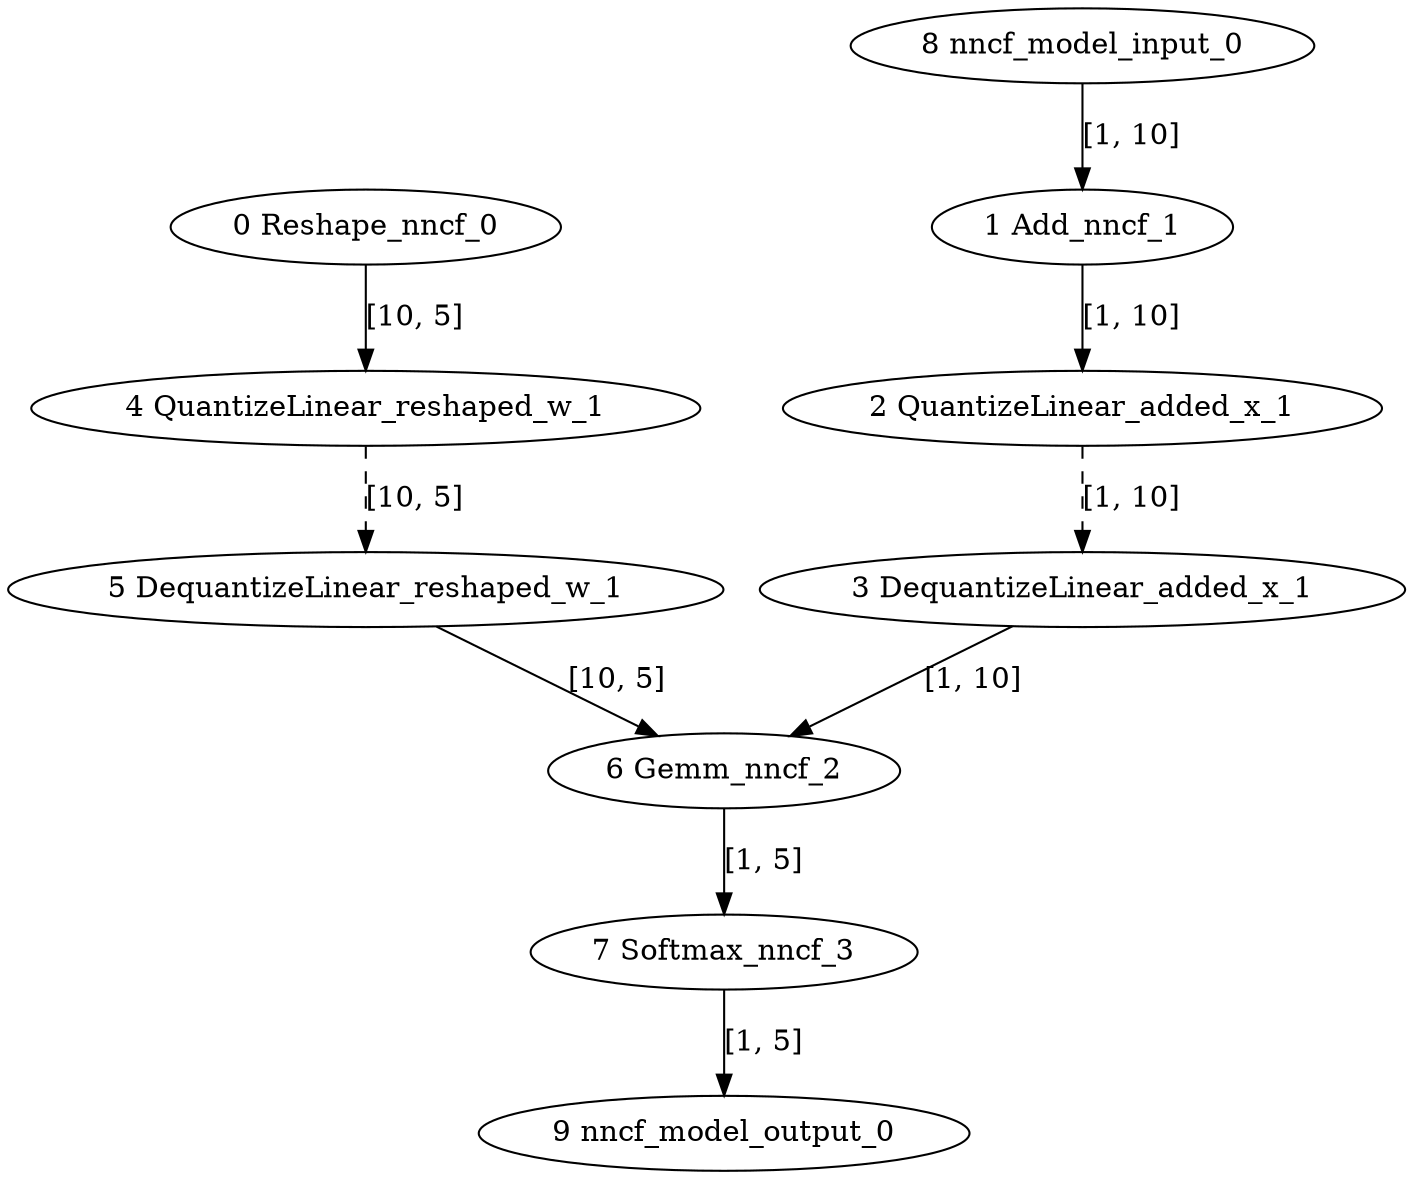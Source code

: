 strict digraph  {
"0 Reshape_nncf_0" [id=0, type=Reshape];
"1 Add_nncf_1" [id=1, type=Add];
"2 QuantizeLinear_added_x_1" [id=2, type=QuantizeLinear];
"3 DequantizeLinear_added_x_1" [id=3, type=DequantizeLinear];
"4 QuantizeLinear_reshaped_w_1" [id=4, type=QuantizeLinear];
"5 DequantizeLinear_reshaped_w_1" [id=5, type=DequantizeLinear];
"6 Gemm_nncf_2" [id=6, type=Gemm];
"7 Softmax_nncf_3" [id=7, type=Softmax];
"8 nncf_model_input_0" [id=8, type=nncf_model_input];
"9 nncf_model_output_0" [id=9, type=nncf_model_output];
"0 Reshape_nncf_0" -> "4 QuantizeLinear_reshaped_w_1"  [label="[10, 5]", style=solid];
"1 Add_nncf_1" -> "2 QuantizeLinear_added_x_1"  [label="[1, 10]", style=solid];
"2 QuantizeLinear_added_x_1" -> "3 DequantizeLinear_added_x_1"  [label="[1, 10]", style=dashed];
"3 DequantizeLinear_added_x_1" -> "6 Gemm_nncf_2"  [label="[1, 10]", style=solid];
"4 QuantizeLinear_reshaped_w_1" -> "5 DequantizeLinear_reshaped_w_1"  [label="[10, 5]", style=dashed];
"5 DequantizeLinear_reshaped_w_1" -> "6 Gemm_nncf_2"  [label="[10, 5]", style=solid];
"6 Gemm_nncf_2" -> "7 Softmax_nncf_3"  [label="[1, 5]", style=solid];
"7 Softmax_nncf_3" -> "9 nncf_model_output_0"  [label="[1, 5]", style=solid];
"8 nncf_model_input_0" -> "1 Add_nncf_1"  [label="[1, 10]", style=solid];
}

